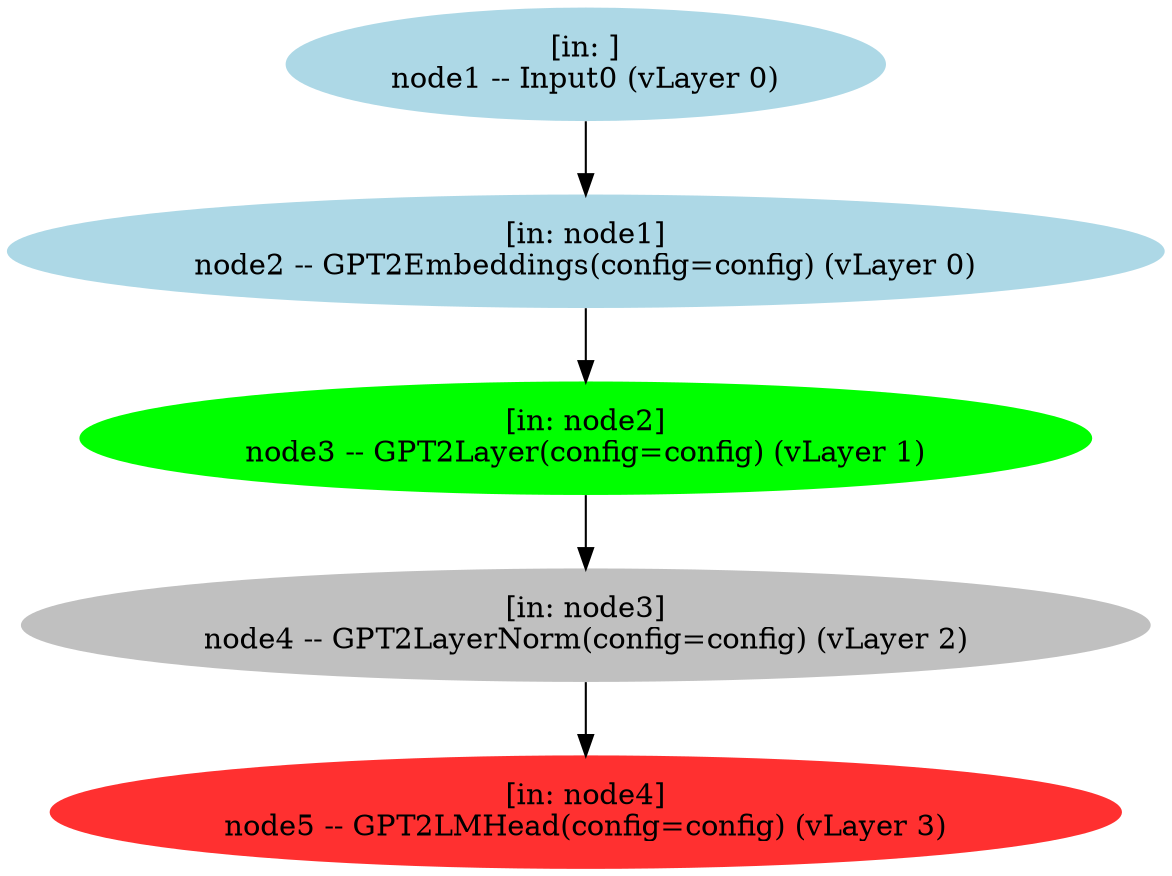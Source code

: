 digraph {
	node2 [label="[in: node1]
node2 -- GPT2Embeddings(config=config) (vLayer 0)" color=lightblue style=filled]
	node3 [label="[in: node2]
node3 -- GPT2Layer(config=config) (vLayer 1)" color=green style=filled]
	node4 [label="[in: node3]
node4 -- GPT2LayerNorm(config=config) (vLayer 2)" color=grey style=filled]
	node5 [label="[in: node4]
node5 -- GPT2LMHead(config=config) (vLayer 3)" color=firebrick1 style=filled]
	node1 [label="[in: ]
node1 -- Input0 (vLayer 0)" color=lightblue style=filled]
	node1 -> node2
	node2 -> node3
	node3 -> node4
	node4 -> node5
}
